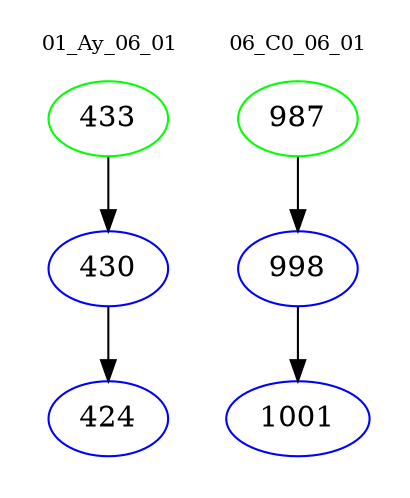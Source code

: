 digraph{
subgraph cluster_0 {
color = white
label = "01_Ay_06_01";
fontsize=10;
T0_433 [label="433", color="green"]
T0_433 -> T0_430 [color="black"]
T0_430 [label="430", color="blue"]
T0_430 -> T0_424 [color="black"]
T0_424 [label="424", color="blue"]
}
subgraph cluster_1 {
color = white
label = "06_C0_06_01";
fontsize=10;
T1_987 [label="987", color="green"]
T1_987 -> T1_998 [color="black"]
T1_998 [label="998", color="blue"]
T1_998 -> T1_1001 [color="black"]
T1_1001 [label="1001", color="blue"]
}
}
